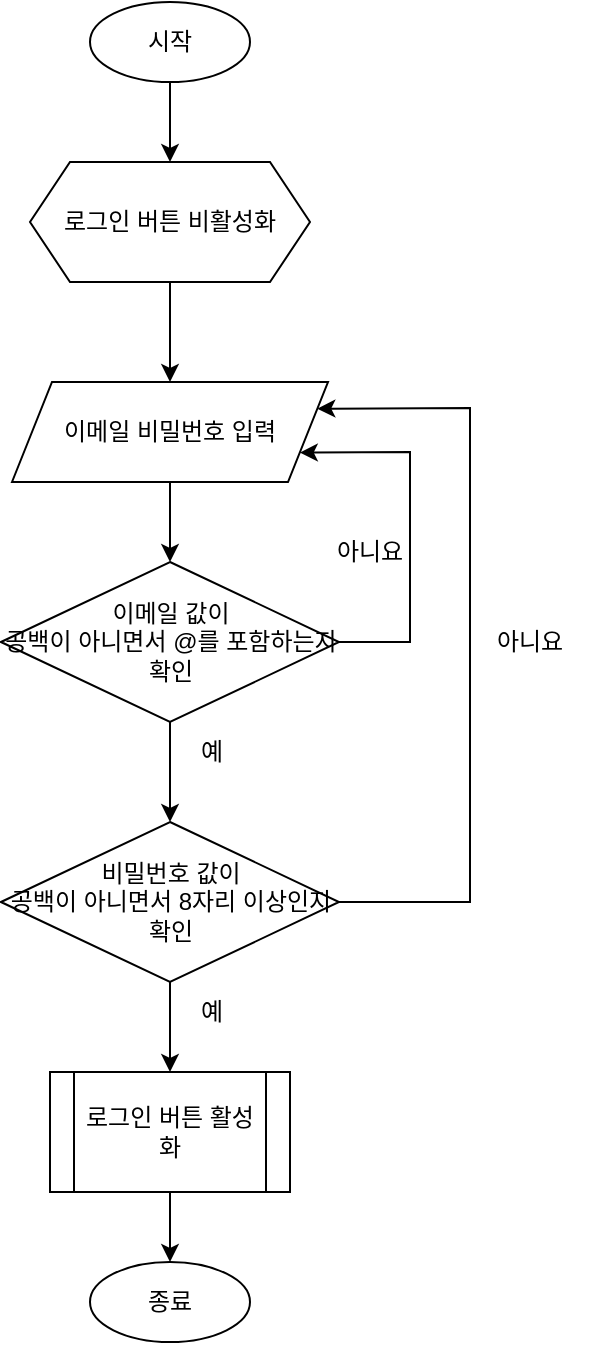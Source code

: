 <mxfile version="20.8.20" type="github">
  <diagram id="C5RBs43oDa-KdzZeNtuy" name="Page-1">
    <mxGraphModel dx="1434" dy="803" grid="1" gridSize="10" guides="1" tooltips="1" connect="1" arrows="1" fold="1" page="1" pageScale="1" pageWidth="827" pageHeight="1169" math="0" shadow="0">
      <root>
        <mxCell id="WIyWlLk6GJQsqaUBKTNV-0" />
        <mxCell id="WIyWlLk6GJQsqaUBKTNV-1" parent="WIyWlLk6GJQsqaUBKTNV-0" />
        <mxCell id="-XcrnTmkCNGZz-PgQPyB-13" style="edgeStyle=orthogonalEdgeStyle;rounded=0;orthogonalLoop=1;jettySize=auto;html=1;exitX=0.5;exitY=1;exitDx=0;exitDy=0;entryX=0.5;entryY=0;entryDx=0;entryDy=0;" edge="1" parent="WIyWlLk6GJQsqaUBKTNV-1" source="-XcrnTmkCNGZz-PgQPyB-0" target="-XcrnTmkCNGZz-PgQPyB-1">
          <mxGeometry relative="1" as="geometry" />
        </mxCell>
        <mxCell id="-XcrnTmkCNGZz-PgQPyB-0" value="시작" style="ellipse;whiteSpace=wrap;html=1;" vertex="1" parent="WIyWlLk6GJQsqaUBKTNV-1">
          <mxGeometry x="160" y="50" width="80" height="40" as="geometry" />
        </mxCell>
        <mxCell id="-XcrnTmkCNGZz-PgQPyB-12" style="edgeStyle=orthogonalEdgeStyle;rounded=0;orthogonalLoop=1;jettySize=auto;html=1;exitX=0.5;exitY=1;exitDx=0;exitDy=0;entryX=0.5;entryY=0;entryDx=0;entryDy=0;" edge="1" parent="WIyWlLk6GJQsqaUBKTNV-1" source="-XcrnTmkCNGZz-PgQPyB-1" target="-XcrnTmkCNGZz-PgQPyB-2">
          <mxGeometry relative="1" as="geometry" />
        </mxCell>
        <mxCell id="-XcrnTmkCNGZz-PgQPyB-1" value="로그인 버튼 비활성화" style="shape=hexagon;perimeter=hexagonPerimeter2;whiteSpace=wrap;html=1;fixedSize=1;" vertex="1" parent="WIyWlLk6GJQsqaUBKTNV-1">
          <mxGeometry x="130" y="130" width="140" height="60" as="geometry" />
        </mxCell>
        <mxCell id="-XcrnTmkCNGZz-PgQPyB-11" style="edgeStyle=orthogonalEdgeStyle;rounded=0;orthogonalLoop=1;jettySize=auto;html=1;exitX=0.5;exitY=1;exitDx=0;exitDy=0;entryX=0.5;entryY=0;entryDx=0;entryDy=0;" edge="1" parent="WIyWlLk6GJQsqaUBKTNV-1" source="-XcrnTmkCNGZz-PgQPyB-2" target="-XcrnTmkCNGZz-PgQPyB-3">
          <mxGeometry relative="1" as="geometry" />
        </mxCell>
        <mxCell id="-XcrnTmkCNGZz-PgQPyB-2" value="이메일 비밀번호 입력" style="shape=parallelogram;perimeter=parallelogramPerimeter;whiteSpace=wrap;html=1;fixedSize=1;" vertex="1" parent="WIyWlLk6GJQsqaUBKTNV-1">
          <mxGeometry x="121" y="240" width="158" height="50" as="geometry" />
        </mxCell>
        <mxCell id="-XcrnTmkCNGZz-PgQPyB-9" style="edgeStyle=orthogonalEdgeStyle;rounded=0;orthogonalLoop=1;jettySize=auto;html=1;exitX=0.5;exitY=1;exitDx=0;exitDy=0;entryX=0.5;entryY=0;entryDx=0;entryDy=0;" edge="1" parent="WIyWlLk6GJQsqaUBKTNV-1" source="-XcrnTmkCNGZz-PgQPyB-3" target="-XcrnTmkCNGZz-PgQPyB-4">
          <mxGeometry relative="1" as="geometry" />
        </mxCell>
        <mxCell id="-XcrnTmkCNGZz-PgQPyB-3" value="이메일 값이&lt;br&gt;공백이 아니면서 @를 포함하는지 확인" style="rhombus;whiteSpace=wrap;html=1;" vertex="1" parent="WIyWlLk6GJQsqaUBKTNV-1">
          <mxGeometry x="115.5" y="330" width="169" height="80" as="geometry" />
        </mxCell>
        <mxCell id="-XcrnTmkCNGZz-PgQPyB-10" style="edgeStyle=orthogonalEdgeStyle;rounded=0;orthogonalLoop=1;jettySize=auto;html=1;exitX=0.5;exitY=1;exitDx=0;exitDy=0;entryX=0.5;entryY=0;entryDx=0;entryDy=0;" edge="1" parent="WIyWlLk6GJQsqaUBKTNV-1" source="-XcrnTmkCNGZz-PgQPyB-4" target="-XcrnTmkCNGZz-PgQPyB-6">
          <mxGeometry relative="1" as="geometry" />
        </mxCell>
        <mxCell id="-XcrnTmkCNGZz-PgQPyB-4" value="비밀번호 값이&lt;br&gt;공백이 아니면서 8자리 이상인지&lt;br&gt;확인" style="rhombus;whiteSpace=wrap;html=1;" vertex="1" parent="WIyWlLk6GJQsqaUBKTNV-1">
          <mxGeometry x="115.5" y="460" width="169" height="80" as="geometry" />
        </mxCell>
        <mxCell id="-XcrnTmkCNGZz-PgQPyB-14" style="edgeStyle=orthogonalEdgeStyle;rounded=0;orthogonalLoop=1;jettySize=auto;html=1;exitX=0.5;exitY=1;exitDx=0;exitDy=0;entryX=0.5;entryY=0;entryDx=0;entryDy=0;" edge="1" parent="WIyWlLk6GJQsqaUBKTNV-1" source="-XcrnTmkCNGZz-PgQPyB-6" target="-XcrnTmkCNGZz-PgQPyB-7">
          <mxGeometry relative="1" as="geometry" />
        </mxCell>
        <mxCell id="-XcrnTmkCNGZz-PgQPyB-6" value="로그인 버튼 활성화" style="shape=process;whiteSpace=wrap;html=1;backgroundOutline=1;" vertex="1" parent="WIyWlLk6GJQsqaUBKTNV-1">
          <mxGeometry x="140" y="585" width="120" height="60" as="geometry" />
        </mxCell>
        <mxCell id="-XcrnTmkCNGZz-PgQPyB-7" value="종료" style="ellipse;whiteSpace=wrap;html=1;" vertex="1" parent="WIyWlLk6GJQsqaUBKTNV-1">
          <mxGeometry x="160" y="680" width="80" height="40" as="geometry" />
        </mxCell>
        <mxCell id="-XcrnTmkCNGZz-PgQPyB-17" value="예" style="text;html=1;strokeColor=none;fillColor=none;align=center;verticalAlign=middle;whiteSpace=wrap;rounded=0;" vertex="1" parent="WIyWlLk6GJQsqaUBKTNV-1">
          <mxGeometry x="191" y="540" width="60" height="30" as="geometry" />
        </mxCell>
        <mxCell id="-XcrnTmkCNGZz-PgQPyB-18" value="예" style="text;html=1;strokeColor=none;fillColor=none;align=center;verticalAlign=middle;whiteSpace=wrap;rounded=0;" vertex="1" parent="WIyWlLk6GJQsqaUBKTNV-1">
          <mxGeometry x="191" y="410" width="60" height="30" as="geometry" />
        </mxCell>
        <mxCell id="-XcrnTmkCNGZz-PgQPyB-20" value="" style="endArrow=classic;html=1;rounded=0;exitX=1;exitY=0.5;exitDx=0;exitDy=0;entryX=1;entryY=0.75;entryDx=0;entryDy=0;" edge="1" parent="WIyWlLk6GJQsqaUBKTNV-1" source="-XcrnTmkCNGZz-PgQPyB-3" target="-XcrnTmkCNGZz-PgQPyB-2">
          <mxGeometry width="50" height="50" relative="1" as="geometry">
            <mxPoint x="390" y="450" as="sourcePoint" />
            <mxPoint x="440" y="400" as="targetPoint" />
            <Array as="points">
              <mxPoint x="320" y="370" />
              <mxPoint x="320" y="275" />
            </Array>
          </mxGeometry>
        </mxCell>
        <mxCell id="-XcrnTmkCNGZz-PgQPyB-21" value="" style="endArrow=classic;html=1;rounded=0;entryX=1;entryY=0.25;entryDx=0;entryDy=0;exitX=1;exitY=0.5;exitDx=0;exitDy=0;" edge="1" parent="WIyWlLk6GJQsqaUBKTNV-1" source="-XcrnTmkCNGZz-PgQPyB-4" target="-XcrnTmkCNGZz-PgQPyB-2">
          <mxGeometry width="50" height="50" relative="1" as="geometry">
            <mxPoint x="290" y="500" as="sourcePoint" />
            <mxPoint x="400" y="240" as="targetPoint" />
            <Array as="points">
              <mxPoint x="350" y="500" />
              <mxPoint x="350" y="253" />
            </Array>
          </mxGeometry>
        </mxCell>
        <mxCell id="-XcrnTmkCNGZz-PgQPyB-22" value="아니요" style="text;html=1;strokeColor=none;fillColor=none;align=center;verticalAlign=middle;whiteSpace=wrap;rounded=0;" vertex="1" parent="WIyWlLk6GJQsqaUBKTNV-1">
          <mxGeometry x="350" y="355" width="60" height="30" as="geometry" />
        </mxCell>
        <mxCell id="-XcrnTmkCNGZz-PgQPyB-23" value="아니요" style="text;html=1;strokeColor=none;fillColor=none;align=center;verticalAlign=middle;whiteSpace=wrap;rounded=0;" vertex="1" parent="WIyWlLk6GJQsqaUBKTNV-1">
          <mxGeometry x="270" y="310" width="60" height="30" as="geometry" />
        </mxCell>
      </root>
    </mxGraphModel>
  </diagram>
</mxfile>
